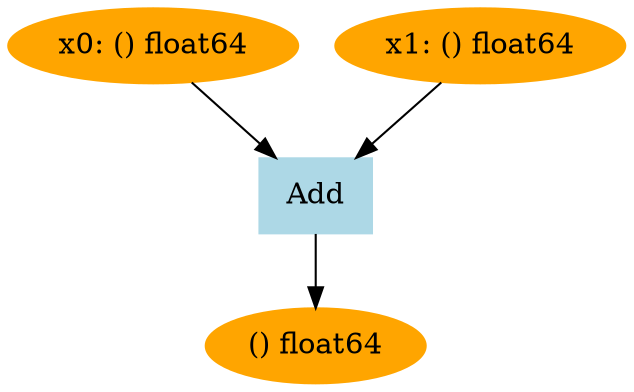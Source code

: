 digraph g {
140030593183232 [label="() float64", color=orange, style=filled]
140030593180736 [label="Add", color=lightblue, style=filled, shape=box]
140031282658368 -> 140030593180736
140031282657600 -> 140030593180736
140030593180736 -> 140030593183232
140031282658368 [label="x0: () float64", color=orange, style=filled]
140031282657600 [label="x1: () float64", color=orange, style=filled]
}